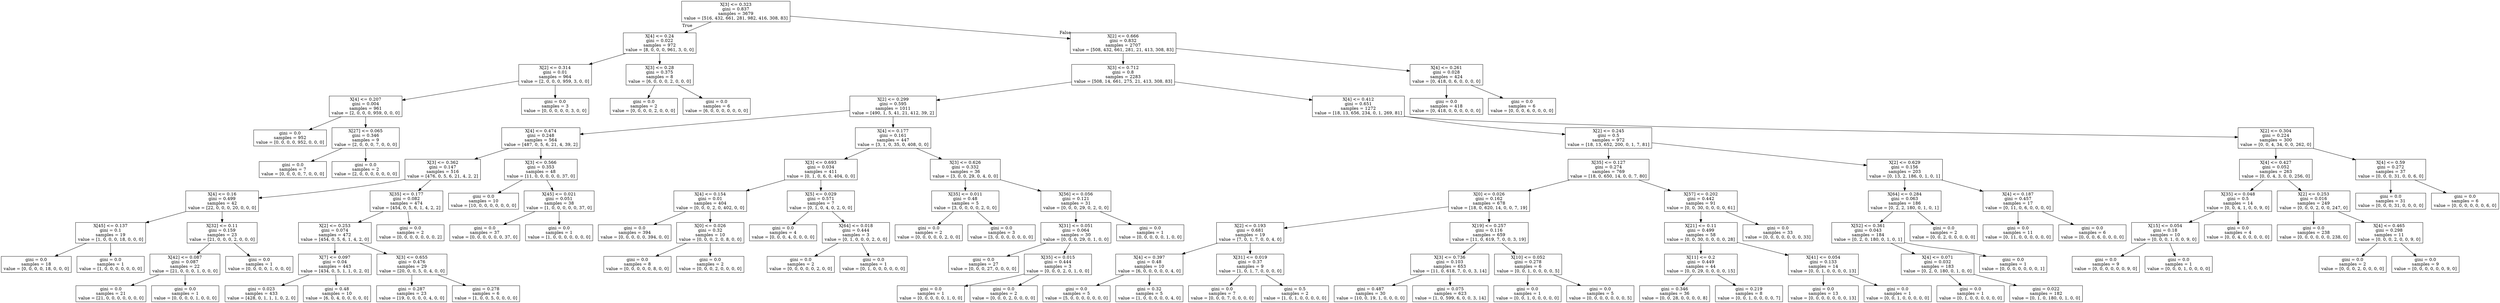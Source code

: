 digraph Tree {
node [shape=box] ;
0 [label="X[3] <= 0.323\ngini = 0.837\nsamples = 3679\nvalue = [516, 432, 661, 281, 982, 416, 308, 83]"] ;
1 [label="X[4] <= 0.24\ngini = 0.022\nsamples = 972\nvalue = [8, 0, 0, 0, 961, 3, 0, 0]"] ;
0 -> 1 [labeldistance=2.5, labelangle=45, headlabel="True"] ;
2 [label="X[2] <= 0.314\ngini = 0.01\nsamples = 964\nvalue = [2, 0, 0, 0, 959, 3, 0, 0]"] ;
1 -> 2 ;
3 [label="X[4] <= 0.207\ngini = 0.004\nsamples = 961\nvalue = [2, 0, 0, 0, 959, 0, 0, 0]"] ;
2 -> 3 ;
4 [label="gini = 0.0\nsamples = 952\nvalue = [0, 0, 0, 0, 952, 0, 0, 0]"] ;
3 -> 4 ;
5 [label="X[27] <= 0.065\ngini = 0.346\nsamples = 9\nvalue = [2, 0, 0, 0, 7, 0, 0, 0]"] ;
3 -> 5 ;
6 [label="gini = 0.0\nsamples = 7\nvalue = [0, 0, 0, 0, 7, 0, 0, 0]"] ;
5 -> 6 ;
7 [label="gini = 0.0\nsamples = 2\nvalue = [2, 0, 0, 0, 0, 0, 0, 0]"] ;
5 -> 7 ;
8 [label="gini = 0.0\nsamples = 3\nvalue = [0, 0, 0, 0, 0, 3, 0, 0]"] ;
2 -> 8 ;
9 [label="X[3] <= 0.28\ngini = 0.375\nsamples = 8\nvalue = [6, 0, 0, 0, 2, 0, 0, 0]"] ;
1 -> 9 ;
10 [label="gini = 0.0\nsamples = 2\nvalue = [0, 0, 0, 0, 2, 0, 0, 0]"] ;
9 -> 10 ;
11 [label="gini = 0.0\nsamples = 6\nvalue = [6, 0, 0, 0, 0, 0, 0, 0]"] ;
9 -> 11 ;
12 [label="X[2] <= 0.666\ngini = 0.832\nsamples = 2707\nvalue = [508, 432, 661, 281, 21, 413, 308, 83]"] ;
0 -> 12 [labeldistance=2.5, labelangle=-45, headlabel="False"] ;
13 [label="X[3] <= 0.712\ngini = 0.8\nsamples = 2283\nvalue = [508, 14, 661, 275, 21, 413, 308, 83]"] ;
12 -> 13 ;
14 [label="X[2] <= 0.299\ngini = 0.595\nsamples = 1011\nvalue = [490, 1, 5, 41, 21, 412, 39, 2]"] ;
13 -> 14 ;
15 [label="X[4] <= 0.474\ngini = 0.248\nsamples = 564\nvalue = [487, 0, 5, 6, 21, 4, 39, 2]"] ;
14 -> 15 ;
16 [label="X[3] <= 0.362\ngini = 0.147\nsamples = 516\nvalue = [476, 0, 5, 6, 21, 4, 2, 2]"] ;
15 -> 16 ;
17 [label="X[4] <= 0.16\ngini = 0.499\nsamples = 42\nvalue = [22, 0, 0, 0, 20, 0, 0, 0]"] ;
16 -> 17 ;
18 [label="X[45] <= 0.137\ngini = 0.1\nsamples = 19\nvalue = [1, 0, 0, 0, 18, 0, 0, 0]"] ;
17 -> 18 ;
19 [label="gini = 0.0\nsamples = 18\nvalue = [0, 0, 0, 0, 18, 0, 0, 0]"] ;
18 -> 19 ;
20 [label="gini = 0.0\nsamples = 1\nvalue = [1, 0, 0, 0, 0, 0, 0, 0]"] ;
18 -> 20 ;
21 [label="X[32] <= 0.11\ngini = 0.159\nsamples = 23\nvalue = [21, 0, 0, 0, 2, 0, 0, 0]"] ;
17 -> 21 ;
22 [label="X[42] <= 0.087\ngini = 0.087\nsamples = 22\nvalue = [21, 0, 0, 0, 1, 0, 0, 0]"] ;
21 -> 22 ;
23 [label="gini = 0.0\nsamples = 21\nvalue = [21, 0, 0, 0, 0, 0, 0, 0]"] ;
22 -> 23 ;
24 [label="gini = 0.0\nsamples = 1\nvalue = [0, 0, 0, 0, 1, 0, 0, 0]"] ;
22 -> 24 ;
25 [label="gini = 0.0\nsamples = 1\nvalue = [0, 0, 0, 0, 1, 0, 0, 0]"] ;
21 -> 25 ;
26 [label="X[35] <= 0.177\ngini = 0.082\nsamples = 474\nvalue = [454, 0, 5, 6, 1, 4, 2, 2]"] ;
16 -> 26 ;
27 [label="X[2] <= 0.253\ngini = 0.074\nsamples = 472\nvalue = [454, 0, 5, 6, 1, 4, 2, 0]"] ;
26 -> 27 ;
28 [label="X[7] <= 0.097\ngini = 0.04\nsamples = 443\nvalue = [434, 0, 5, 1, 1, 0, 2, 0]"] ;
27 -> 28 ;
29 [label="gini = 0.023\nsamples = 433\nvalue = [428, 0, 1, 1, 1, 0, 2, 0]"] ;
28 -> 29 ;
30 [label="gini = 0.48\nsamples = 10\nvalue = [6, 0, 4, 0, 0, 0, 0, 0]"] ;
28 -> 30 ;
31 [label="X[3] <= 0.655\ngini = 0.476\nsamples = 29\nvalue = [20, 0, 0, 5, 0, 4, 0, 0]"] ;
27 -> 31 ;
32 [label="gini = 0.287\nsamples = 23\nvalue = [19, 0, 0, 0, 0, 4, 0, 0]"] ;
31 -> 32 ;
33 [label="gini = 0.278\nsamples = 6\nvalue = [1, 0, 0, 5, 0, 0, 0, 0]"] ;
31 -> 33 ;
34 [label="gini = 0.0\nsamples = 2\nvalue = [0, 0, 0, 0, 0, 0, 0, 2]"] ;
26 -> 34 ;
35 [label="X[3] <= 0.566\ngini = 0.353\nsamples = 48\nvalue = [11, 0, 0, 0, 0, 0, 37, 0]"] ;
15 -> 35 ;
36 [label="gini = 0.0\nsamples = 10\nvalue = [10, 0, 0, 0, 0, 0, 0, 0]"] ;
35 -> 36 ;
37 [label="X[45] <= 0.021\ngini = 0.051\nsamples = 38\nvalue = [1, 0, 0, 0, 0, 0, 37, 0]"] ;
35 -> 37 ;
38 [label="gini = 0.0\nsamples = 37\nvalue = [0, 0, 0, 0, 0, 0, 37, 0]"] ;
37 -> 38 ;
39 [label="gini = 0.0\nsamples = 1\nvalue = [1, 0, 0, 0, 0, 0, 0, 0]"] ;
37 -> 39 ;
40 [label="X[4] <= 0.177\ngini = 0.161\nsamples = 447\nvalue = [3, 1, 0, 35, 0, 408, 0, 0]"] ;
14 -> 40 ;
41 [label="X[3] <= 0.693\ngini = 0.034\nsamples = 411\nvalue = [0, 1, 0, 6, 0, 404, 0, 0]"] ;
40 -> 41 ;
42 [label="X[4] <= 0.154\ngini = 0.01\nsamples = 404\nvalue = [0, 0, 0, 2, 0, 402, 0, 0]"] ;
41 -> 42 ;
43 [label="gini = 0.0\nsamples = 394\nvalue = [0, 0, 0, 0, 0, 394, 0, 0]"] ;
42 -> 43 ;
44 [label="X[0] <= 0.026\ngini = 0.32\nsamples = 10\nvalue = [0, 0, 0, 2, 0, 8, 0, 0]"] ;
42 -> 44 ;
45 [label="gini = 0.0\nsamples = 8\nvalue = [0, 0, 0, 0, 0, 8, 0, 0]"] ;
44 -> 45 ;
46 [label="gini = 0.0\nsamples = 2\nvalue = [0, 0, 0, 2, 0, 0, 0, 0]"] ;
44 -> 46 ;
47 [label="X[5] <= 0.029\ngini = 0.571\nsamples = 7\nvalue = [0, 1, 0, 4, 0, 2, 0, 0]"] ;
41 -> 47 ;
48 [label="gini = 0.0\nsamples = 4\nvalue = [0, 0, 0, 4, 0, 0, 0, 0]"] ;
47 -> 48 ;
49 [label="X[64] <= 0.018\ngini = 0.444\nsamples = 3\nvalue = [0, 1, 0, 0, 0, 2, 0, 0]"] ;
47 -> 49 ;
50 [label="gini = 0.0\nsamples = 2\nvalue = [0, 0, 0, 0, 0, 2, 0, 0]"] ;
49 -> 50 ;
51 [label="gini = 0.0\nsamples = 1\nvalue = [0, 1, 0, 0, 0, 0, 0, 0]"] ;
49 -> 51 ;
52 [label="X[3] <= 0.626\ngini = 0.332\nsamples = 36\nvalue = [3, 0, 0, 29, 0, 4, 0, 0]"] ;
40 -> 52 ;
53 [label="X[35] <= 0.011\ngini = 0.48\nsamples = 5\nvalue = [3, 0, 0, 0, 0, 2, 0, 0]"] ;
52 -> 53 ;
54 [label="gini = 0.0\nsamples = 2\nvalue = [0, 0, 0, 0, 0, 2, 0, 0]"] ;
53 -> 54 ;
55 [label="gini = 0.0\nsamples = 3\nvalue = [3, 0, 0, 0, 0, 0, 0, 0]"] ;
53 -> 55 ;
56 [label="X[56] <= 0.056\ngini = 0.121\nsamples = 31\nvalue = [0, 0, 0, 29, 0, 2, 0, 0]"] ;
52 -> 56 ;
57 [label="X[31] <= 0.051\ngini = 0.064\nsamples = 30\nvalue = [0, 0, 0, 29, 0, 1, 0, 0]"] ;
56 -> 57 ;
58 [label="gini = 0.0\nsamples = 27\nvalue = [0, 0, 0, 27, 0, 0, 0, 0]"] ;
57 -> 58 ;
59 [label="X[35] <= 0.015\ngini = 0.444\nsamples = 3\nvalue = [0, 0, 0, 2, 0, 1, 0, 0]"] ;
57 -> 59 ;
60 [label="gini = 0.0\nsamples = 1\nvalue = [0, 0, 0, 0, 0, 1, 0, 0]"] ;
59 -> 60 ;
61 [label="gini = 0.0\nsamples = 2\nvalue = [0, 0, 0, 2, 0, 0, 0, 0]"] ;
59 -> 61 ;
62 [label="gini = 0.0\nsamples = 1\nvalue = [0, 0, 0, 0, 0, 1, 0, 0]"] ;
56 -> 62 ;
63 [label="X[4] <= 0.412\ngini = 0.651\nsamples = 1272\nvalue = [18, 13, 656, 234, 0, 1, 269, 81]"] ;
13 -> 63 ;
64 [label="X[2] <= 0.245\ngini = 0.5\nsamples = 972\nvalue = [18, 13, 652, 200, 0, 1, 7, 81]"] ;
63 -> 64 ;
65 [label="X[35] <= 0.127\ngini = 0.274\nsamples = 769\nvalue = [18, 0, 650, 14, 0, 0, 7, 80]"] ;
64 -> 65 ;
66 [label="X[0] <= 0.026\ngini = 0.162\nsamples = 678\nvalue = [18, 0, 620, 14, 0, 0, 7, 19]"] ;
65 -> 66 ;
67 [label="X[2] <= 0.193\ngini = 0.681\nsamples = 19\nvalue = [7, 0, 1, 7, 0, 0, 4, 0]"] ;
66 -> 67 ;
68 [label="X[4] <= 0.397\ngini = 0.48\nsamples = 10\nvalue = [6, 0, 0, 0, 0, 0, 4, 0]"] ;
67 -> 68 ;
69 [label="gini = 0.0\nsamples = 5\nvalue = [5, 0, 0, 0, 0, 0, 0, 0]"] ;
68 -> 69 ;
70 [label="gini = 0.32\nsamples = 5\nvalue = [1, 0, 0, 0, 0, 0, 4, 0]"] ;
68 -> 70 ;
71 [label="X[31] <= 0.019\ngini = 0.37\nsamples = 9\nvalue = [1, 0, 1, 7, 0, 0, 0, 0]"] ;
67 -> 71 ;
72 [label="gini = 0.0\nsamples = 7\nvalue = [0, 0, 0, 7, 0, 0, 0, 0]"] ;
71 -> 72 ;
73 [label="gini = 0.5\nsamples = 2\nvalue = [1, 0, 1, 0, 0, 0, 0, 0]"] ;
71 -> 73 ;
74 [label="X[19] <= 0.257\ngini = 0.116\nsamples = 659\nvalue = [11, 0, 619, 7, 0, 0, 3, 19]"] ;
66 -> 74 ;
75 [label="X[3] <= 0.736\ngini = 0.103\nsamples = 653\nvalue = [11, 0, 618, 7, 0, 0, 3, 14]"] ;
74 -> 75 ;
76 [label="gini = 0.487\nsamples = 30\nvalue = [10, 0, 19, 1, 0, 0, 0, 0]"] ;
75 -> 76 ;
77 [label="gini = 0.075\nsamples = 623\nvalue = [1, 0, 599, 6, 0, 0, 3, 14]"] ;
75 -> 77 ;
78 [label="X[10] <= 0.052\ngini = 0.278\nsamples = 6\nvalue = [0, 0, 1, 0, 0, 0, 0, 5]"] ;
74 -> 78 ;
79 [label="gini = 0.0\nsamples = 1\nvalue = [0, 0, 1, 0, 0, 0, 0, 0]"] ;
78 -> 79 ;
80 [label="gini = 0.0\nsamples = 5\nvalue = [0, 0, 0, 0, 0, 0, 0, 5]"] ;
78 -> 80 ;
81 [label="X[57] <= 0.202\ngini = 0.442\nsamples = 91\nvalue = [0, 0, 30, 0, 0, 0, 0, 61]"] ;
65 -> 81 ;
82 [label="X[21] <= 0.11\ngini = 0.499\nsamples = 58\nvalue = [0, 0, 30, 0, 0, 0, 0, 28]"] ;
81 -> 82 ;
83 [label="X[11] <= 0.2\ngini = 0.449\nsamples = 44\nvalue = [0, 0, 29, 0, 0, 0, 0, 15]"] ;
82 -> 83 ;
84 [label="gini = 0.346\nsamples = 36\nvalue = [0, 0, 28, 0, 0, 0, 0, 8]"] ;
83 -> 84 ;
85 [label="gini = 0.219\nsamples = 8\nvalue = [0, 0, 1, 0, 0, 0, 0, 7]"] ;
83 -> 85 ;
86 [label="X[41] <= 0.054\ngini = 0.133\nsamples = 14\nvalue = [0, 0, 1, 0, 0, 0, 0, 13]"] ;
82 -> 86 ;
87 [label="gini = 0.0\nsamples = 13\nvalue = [0, 0, 0, 0, 0, 0, 0, 13]"] ;
86 -> 87 ;
88 [label="gini = 0.0\nsamples = 1\nvalue = [0, 0, 1, 0, 0, 0, 0, 0]"] ;
86 -> 88 ;
89 [label="gini = 0.0\nsamples = 33\nvalue = [0, 0, 0, 0, 0, 0, 0, 33]"] ;
81 -> 89 ;
90 [label="X[2] <= 0.629\ngini = 0.156\nsamples = 203\nvalue = [0, 13, 2, 186, 0, 1, 0, 1]"] ;
64 -> 90 ;
91 [label="X[64] <= 0.284\ngini = 0.063\nsamples = 186\nvalue = [0, 2, 2, 180, 0, 1, 0, 1]"] ;
90 -> 91 ;
92 [label="X[52] <= 0.361\ngini = 0.043\nsamples = 184\nvalue = [0, 2, 0, 180, 0, 1, 0, 1]"] ;
91 -> 92 ;
93 [label="X[4] <= 0.071\ngini = 0.032\nsamples = 183\nvalue = [0, 2, 0, 180, 0, 1, 0, 0]"] ;
92 -> 93 ;
94 [label="gini = 0.0\nsamples = 1\nvalue = [0, 1, 0, 0, 0, 0, 0, 0]"] ;
93 -> 94 ;
95 [label="gini = 0.022\nsamples = 182\nvalue = [0, 1, 0, 180, 0, 1, 0, 0]"] ;
93 -> 95 ;
96 [label="gini = 0.0\nsamples = 1\nvalue = [0, 0, 0, 0, 0, 0, 0, 1]"] ;
92 -> 96 ;
97 [label="gini = 0.0\nsamples = 2\nvalue = [0, 0, 2, 0, 0, 0, 0, 0]"] ;
91 -> 97 ;
98 [label="X[4] <= 0.187\ngini = 0.457\nsamples = 17\nvalue = [0, 11, 0, 6, 0, 0, 0, 0]"] ;
90 -> 98 ;
99 [label="gini = 0.0\nsamples = 11\nvalue = [0, 11, 0, 0, 0, 0, 0, 0]"] ;
98 -> 99 ;
100 [label="gini = 0.0\nsamples = 6\nvalue = [0, 0, 0, 6, 0, 0, 0, 0]"] ;
98 -> 100 ;
101 [label="X[2] <= 0.304\ngini = 0.224\nsamples = 300\nvalue = [0, 0, 4, 34, 0, 0, 262, 0]"] ;
63 -> 101 ;
102 [label="X[4] <= 0.427\ngini = 0.052\nsamples = 263\nvalue = [0, 0, 4, 3, 0, 0, 256, 0]"] ;
101 -> 102 ;
103 [label="X[35] <= 0.048\ngini = 0.5\nsamples = 14\nvalue = [0, 0, 4, 1, 0, 0, 9, 0]"] ;
102 -> 103 ;
104 [label="X[15] <= 0.054\ngini = 0.18\nsamples = 10\nvalue = [0, 0, 0, 1, 0, 0, 9, 0]"] ;
103 -> 104 ;
105 [label="gini = 0.0\nsamples = 9\nvalue = [0, 0, 0, 0, 0, 0, 9, 0]"] ;
104 -> 105 ;
106 [label="gini = 0.0\nsamples = 1\nvalue = [0, 0, 0, 1, 0, 0, 0, 0]"] ;
104 -> 106 ;
107 [label="gini = 0.0\nsamples = 4\nvalue = [0, 0, 4, 0, 0, 0, 0, 0]"] ;
103 -> 107 ;
108 [label="X[2] <= 0.253\ngini = 0.016\nsamples = 249\nvalue = [0, 0, 0, 2, 0, 0, 247, 0]"] ;
102 -> 108 ;
109 [label="gini = 0.0\nsamples = 238\nvalue = [0, 0, 0, 0, 0, 0, 238, 0]"] ;
108 -> 109 ;
110 [label="X[4] <= 0.465\ngini = 0.298\nsamples = 11\nvalue = [0, 0, 0, 2, 0, 0, 9, 0]"] ;
108 -> 110 ;
111 [label="gini = 0.0\nsamples = 2\nvalue = [0, 0, 0, 2, 0, 0, 0, 0]"] ;
110 -> 111 ;
112 [label="gini = 0.0\nsamples = 9\nvalue = [0, 0, 0, 0, 0, 0, 9, 0]"] ;
110 -> 112 ;
113 [label="X[4] <= 0.59\ngini = 0.272\nsamples = 37\nvalue = [0, 0, 0, 31, 0, 0, 6, 0]"] ;
101 -> 113 ;
114 [label="gini = 0.0\nsamples = 31\nvalue = [0, 0, 0, 31, 0, 0, 0, 0]"] ;
113 -> 114 ;
115 [label="gini = 0.0\nsamples = 6\nvalue = [0, 0, 0, 0, 0, 0, 6, 0]"] ;
113 -> 115 ;
116 [label="X[4] <= 0.261\ngini = 0.028\nsamples = 424\nvalue = [0, 418, 0, 6, 0, 0, 0, 0]"] ;
12 -> 116 ;
117 [label="gini = 0.0\nsamples = 418\nvalue = [0, 418, 0, 0, 0, 0, 0, 0]"] ;
116 -> 117 ;
118 [label="gini = 0.0\nsamples = 6\nvalue = [0, 0, 0, 6, 0, 0, 0, 0]"] ;
116 -> 118 ;
}